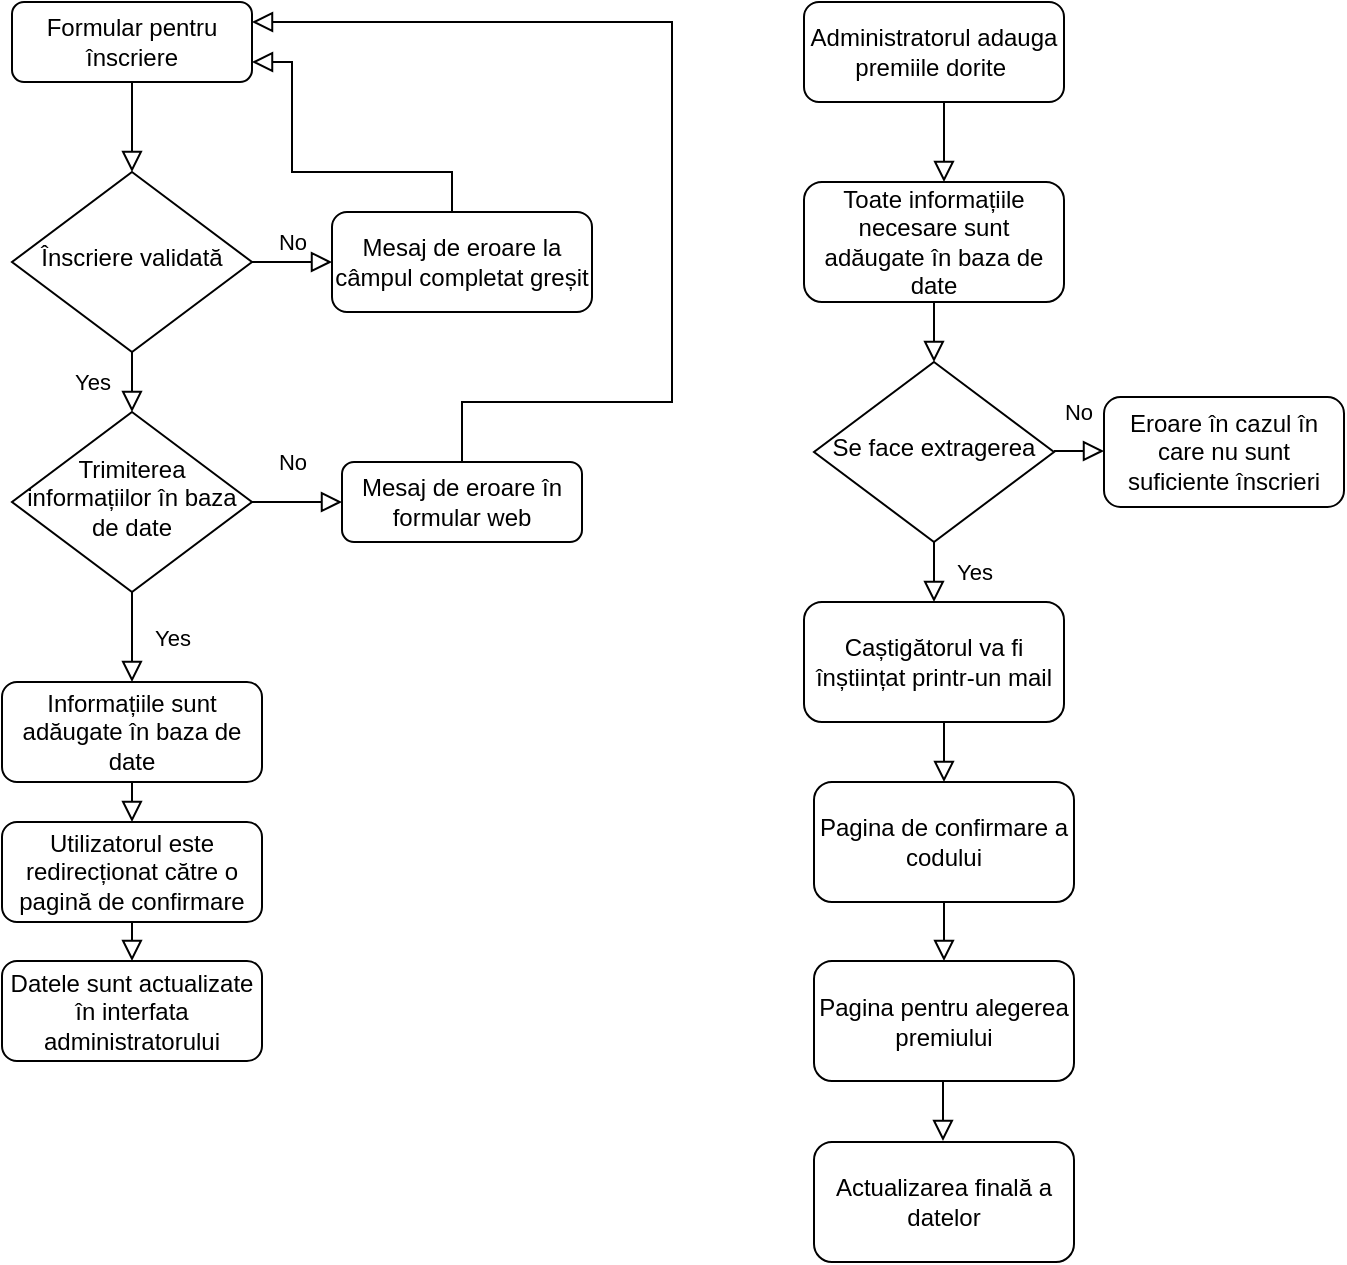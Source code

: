 <mxfile version="14.8.0" type="github">
  <diagram id="C5RBs43oDa-KdzZeNtuy" name="Page-1">
    <mxGraphModel dx="868" dy="450" grid="1" gridSize="10" guides="1" tooltips="1" connect="1" arrows="1" fold="1" page="1" pageScale="1" pageWidth="827" pageHeight="1169" math="0" shadow="0">
      <root>
        <mxCell id="WIyWlLk6GJQsqaUBKTNV-0" />
        <mxCell id="WIyWlLk6GJQsqaUBKTNV-1" parent="WIyWlLk6GJQsqaUBKTNV-0" />
        <mxCell id="WIyWlLk6GJQsqaUBKTNV-2" value="" style="rounded=0;html=1;jettySize=auto;orthogonalLoop=1;fontSize=11;endArrow=block;endFill=0;endSize=8;strokeWidth=1;shadow=0;labelBackgroundColor=none;edgeStyle=orthogonalEdgeStyle;" parent="WIyWlLk6GJQsqaUBKTNV-1" source="WIyWlLk6GJQsqaUBKTNV-3" target="WIyWlLk6GJQsqaUBKTNV-6" edge="1">
          <mxGeometry relative="1" as="geometry" />
        </mxCell>
        <mxCell id="WIyWlLk6GJQsqaUBKTNV-3" value="Formular pentru înscriere" style="rounded=1;whiteSpace=wrap;html=1;fontSize=12;glass=0;strokeWidth=1;shadow=0;" parent="WIyWlLk6GJQsqaUBKTNV-1" vertex="1">
          <mxGeometry x="84" y="80" width="120" height="40" as="geometry" />
        </mxCell>
        <mxCell id="WIyWlLk6GJQsqaUBKTNV-4" value="Yes" style="rounded=0;html=1;jettySize=auto;orthogonalLoop=1;fontSize=11;endArrow=block;endFill=0;endSize=8;strokeWidth=1;shadow=0;labelBackgroundColor=none;edgeStyle=orthogonalEdgeStyle;" parent="WIyWlLk6GJQsqaUBKTNV-1" source="WIyWlLk6GJQsqaUBKTNV-6" target="WIyWlLk6GJQsqaUBKTNV-10" edge="1">
          <mxGeometry y="20" relative="1" as="geometry">
            <mxPoint as="offset" />
          </mxGeometry>
        </mxCell>
        <mxCell id="WIyWlLk6GJQsqaUBKTNV-5" value="No" style="edgeStyle=orthogonalEdgeStyle;rounded=0;html=1;jettySize=auto;orthogonalLoop=1;fontSize=11;endArrow=block;endFill=0;endSize=8;strokeWidth=1;shadow=0;labelBackgroundColor=none;" parent="WIyWlLk6GJQsqaUBKTNV-1" source="WIyWlLk6GJQsqaUBKTNV-6" target="WIyWlLk6GJQsqaUBKTNV-7" edge="1">
          <mxGeometry y="10" relative="1" as="geometry">
            <mxPoint as="offset" />
          </mxGeometry>
        </mxCell>
        <mxCell id="WIyWlLk6GJQsqaUBKTNV-6" value="Înscriere validată" style="rhombus;whiteSpace=wrap;html=1;shadow=0;fontFamily=Helvetica;fontSize=12;align=center;strokeWidth=1;spacing=6;spacingTop=-4;" parent="WIyWlLk6GJQsqaUBKTNV-1" vertex="1">
          <mxGeometry x="84" y="165" width="120" height="90" as="geometry" />
        </mxCell>
        <mxCell id="WIyWlLk6GJQsqaUBKTNV-7" value="Mesaj de eroare la câmpul completat greșit" style="rounded=1;whiteSpace=wrap;html=1;fontSize=12;glass=0;strokeWidth=1;shadow=0;" parent="WIyWlLk6GJQsqaUBKTNV-1" vertex="1">
          <mxGeometry x="244" y="185" width="130" height="50" as="geometry" />
        </mxCell>
        <mxCell id="WIyWlLk6GJQsqaUBKTNV-8" value="No" style="rounded=0;html=1;jettySize=auto;orthogonalLoop=1;fontSize=11;endArrow=block;endFill=0;endSize=8;strokeWidth=1;shadow=0;labelBackgroundColor=none;edgeStyle=orthogonalEdgeStyle;" parent="WIyWlLk6GJQsqaUBKTNV-1" source="WIyWlLk6GJQsqaUBKTNV-10" target="WIyWlLk6GJQsqaUBKTNV-11" edge="1">
          <mxGeometry x="-0.111" y="20" relative="1" as="geometry">
            <mxPoint as="offset" />
          </mxGeometry>
        </mxCell>
        <mxCell id="WIyWlLk6GJQsqaUBKTNV-10" value="Trimiterea informațiilor în baza de date" style="rhombus;whiteSpace=wrap;html=1;shadow=0;fontFamily=Helvetica;fontSize=12;align=center;strokeWidth=1;spacing=6;spacingTop=-4;" parent="WIyWlLk6GJQsqaUBKTNV-1" vertex="1">
          <mxGeometry x="84" y="285" width="120" height="90" as="geometry" />
        </mxCell>
        <mxCell id="WIyWlLk6GJQsqaUBKTNV-11" value="Mesaj de eroare în formular web" style="rounded=1;whiteSpace=wrap;html=1;fontSize=12;glass=0;strokeWidth=1;shadow=0;" parent="WIyWlLk6GJQsqaUBKTNV-1" vertex="1">
          <mxGeometry x="249" y="310" width="120" height="40" as="geometry" />
        </mxCell>
        <mxCell id="WIyWlLk6GJQsqaUBKTNV-12" value="Informațiile sunt adăugate în baza de date" style="rounded=1;whiteSpace=wrap;html=1;fontSize=12;glass=0;strokeWidth=1;shadow=0;" parent="WIyWlLk6GJQsqaUBKTNV-1" vertex="1">
          <mxGeometry x="79" y="420" width="130" height="50" as="geometry" />
        </mxCell>
        <mxCell id="cB2kttvUOlR2lClWSA6A-2" value="Yes" style="rounded=0;html=1;jettySize=auto;orthogonalLoop=1;fontSize=11;endArrow=block;endFill=0;endSize=8;strokeWidth=1;shadow=0;labelBackgroundColor=none;edgeStyle=orthogonalEdgeStyle;exitX=0.5;exitY=1;exitDx=0;exitDy=0;" parent="WIyWlLk6GJQsqaUBKTNV-1" source="WIyWlLk6GJQsqaUBKTNV-10" edge="1">
          <mxGeometry y="20" relative="1" as="geometry">
            <mxPoint as="offset" />
            <mxPoint x="154" y="265" as="sourcePoint" />
            <mxPoint x="144" y="420" as="targetPoint" />
            <Array as="points">
              <mxPoint x="144" y="420" />
            </Array>
          </mxGeometry>
        </mxCell>
        <mxCell id="Xzsy9xGpPRZPQOXIFudG-0" value="Utilizatorul este redirecționat către o pagină de confirmare" style="rounded=1;whiteSpace=wrap;html=1;fontSize=12;glass=0;strokeWidth=1;shadow=0;" vertex="1" parent="WIyWlLk6GJQsqaUBKTNV-1">
          <mxGeometry x="79" y="490" width="130" height="50" as="geometry" />
        </mxCell>
        <mxCell id="Xzsy9xGpPRZPQOXIFudG-1" value="" style="rounded=0;html=1;jettySize=auto;orthogonalLoop=1;fontSize=11;endArrow=block;endFill=0;endSize=8;strokeWidth=1;shadow=0;labelBackgroundColor=none;edgeStyle=orthogonalEdgeStyle;exitX=0.5;exitY=0;exitDx=0;exitDy=0;entryX=1;entryY=0.75;entryDx=0;entryDy=0;" edge="1" parent="WIyWlLk6GJQsqaUBKTNV-1" source="WIyWlLk6GJQsqaUBKTNV-7" target="WIyWlLk6GJQsqaUBKTNV-3">
          <mxGeometry relative="1" as="geometry">
            <mxPoint x="244" y="185" as="sourcePoint" />
            <mxPoint x="204" y="105" as="targetPoint" />
            <Array as="points">
              <mxPoint x="304" y="185" />
              <mxPoint x="304" y="165" />
              <mxPoint x="224" y="165" />
              <mxPoint x="224" y="110" />
            </Array>
          </mxGeometry>
        </mxCell>
        <mxCell id="Xzsy9xGpPRZPQOXIFudG-4" value="" style="rounded=0;html=1;jettySize=auto;orthogonalLoop=1;fontSize=11;endArrow=block;endFill=0;endSize=8;strokeWidth=1;shadow=0;labelBackgroundColor=none;edgeStyle=orthogonalEdgeStyle;exitX=0.5;exitY=0;exitDx=0;exitDy=0;entryX=1;entryY=0.25;entryDx=0;entryDy=0;" edge="1" parent="WIyWlLk6GJQsqaUBKTNV-1" source="WIyWlLk6GJQsqaUBKTNV-11" target="WIyWlLk6GJQsqaUBKTNV-3">
          <mxGeometry relative="1" as="geometry">
            <mxPoint x="314" y="290" as="sourcePoint" />
            <mxPoint x="354" y="90" as="targetPoint" />
            <Array as="points">
              <mxPoint x="309" y="280" />
              <mxPoint x="414" y="280" />
              <mxPoint x="414" y="90" />
            </Array>
          </mxGeometry>
        </mxCell>
        <mxCell id="Xzsy9xGpPRZPQOXIFudG-5" value="" style="rounded=0;html=1;jettySize=auto;orthogonalLoop=1;fontSize=11;endArrow=block;endFill=0;endSize=8;strokeWidth=1;shadow=0;labelBackgroundColor=none;edgeStyle=orthogonalEdgeStyle;exitX=0.5;exitY=1;exitDx=0;exitDy=0;" edge="1" parent="WIyWlLk6GJQsqaUBKTNV-1" source="WIyWlLk6GJQsqaUBKTNV-12">
          <mxGeometry relative="1" as="geometry">
            <mxPoint x="144" y="490" as="sourcePoint" />
            <mxPoint x="144" y="490" as="targetPoint" />
            <Array as="points" />
          </mxGeometry>
        </mxCell>
        <mxCell id="Xzsy9xGpPRZPQOXIFudG-8" value="Datele sunt actualizate în interfata administratorului" style="rounded=1;whiteSpace=wrap;html=1;fontSize=12;glass=0;strokeWidth=1;shadow=0;" vertex="1" parent="WIyWlLk6GJQsqaUBKTNV-1">
          <mxGeometry x="79" y="559.5" width="130" height="50" as="geometry" />
        </mxCell>
        <mxCell id="Xzsy9xGpPRZPQOXIFudG-9" value="" style="rounded=0;html=1;jettySize=auto;orthogonalLoop=1;fontSize=11;endArrow=block;endFill=0;endSize=8;strokeWidth=1;shadow=0;labelBackgroundColor=none;edgeStyle=orthogonalEdgeStyle;entryX=0.5;entryY=0;entryDx=0;entryDy=0;exitX=0.5;exitY=1;exitDx=0;exitDy=0;" edge="1" parent="WIyWlLk6GJQsqaUBKTNV-1" source="Xzsy9xGpPRZPQOXIFudG-0" target="Xzsy9xGpPRZPQOXIFudG-8">
          <mxGeometry relative="1" as="geometry">
            <mxPoint x="139" y="560" as="sourcePoint" />
            <mxPoint x="154" y="520" as="targetPoint" />
            <Array as="points" />
          </mxGeometry>
        </mxCell>
        <mxCell id="Xzsy9xGpPRZPQOXIFudG-13" value="Administratorul adauga premiile dorite&amp;nbsp;" style="rounded=1;whiteSpace=wrap;html=1;fontSize=12;glass=0;strokeWidth=1;shadow=0;" vertex="1" parent="WIyWlLk6GJQsqaUBKTNV-1">
          <mxGeometry x="480" y="80" width="130" height="50" as="geometry" />
        </mxCell>
        <mxCell id="Xzsy9xGpPRZPQOXIFudG-14" value="" style="rounded=0;html=1;jettySize=auto;orthogonalLoop=1;fontSize=11;endArrow=block;endFill=0;endSize=8;strokeWidth=1;shadow=0;labelBackgroundColor=none;edgeStyle=orthogonalEdgeStyle;" edge="1" parent="WIyWlLk6GJQsqaUBKTNV-1">
          <mxGeometry relative="1" as="geometry">
            <mxPoint x="550" y="130" as="sourcePoint" />
            <mxPoint x="550" y="170" as="targetPoint" />
            <Array as="points">
              <mxPoint x="550" y="150" />
              <mxPoint x="550" y="150" />
            </Array>
          </mxGeometry>
        </mxCell>
        <mxCell id="Xzsy9xGpPRZPQOXIFudG-15" value="Toate informațiile necesare sunt adăugate în baza de date" style="rounded=1;whiteSpace=wrap;html=1;fontSize=12;glass=0;strokeWidth=1;shadow=0;" vertex="1" parent="WIyWlLk6GJQsqaUBKTNV-1">
          <mxGeometry x="480" y="170" width="130" height="60" as="geometry" />
        </mxCell>
        <mxCell id="Xzsy9xGpPRZPQOXIFudG-18" value="" style="rounded=0;html=1;jettySize=auto;orthogonalLoop=1;fontSize=11;endArrow=block;endFill=0;endSize=8;strokeWidth=1;shadow=0;labelBackgroundColor=none;edgeStyle=orthogonalEdgeStyle;exitX=0.5;exitY=1;exitDx=0;exitDy=0;entryX=0.5;entryY=0;entryDx=0;entryDy=0;" edge="1" parent="WIyWlLk6GJQsqaUBKTNV-1" source="Xzsy9xGpPRZPQOXIFudG-15">
          <mxGeometry relative="1" as="geometry">
            <mxPoint x="550" y="235" as="sourcePoint" />
            <mxPoint x="545" y="260" as="targetPoint" />
            <Array as="points" />
          </mxGeometry>
        </mxCell>
        <mxCell id="Xzsy9xGpPRZPQOXIFudG-20" value="Se face extragerea" style="rhombus;whiteSpace=wrap;html=1;shadow=0;fontFamily=Helvetica;fontSize=12;align=center;strokeWidth=1;spacing=6;spacingTop=-4;" vertex="1" parent="WIyWlLk6GJQsqaUBKTNV-1">
          <mxGeometry x="485" y="260" width="120" height="90" as="geometry" />
        </mxCell>
        <mxCell id="Xzsy9xGpPRZPQOXIFudG-21" value="No" style="rounded=0;html=1;jettySize=auto;orthogonalLoop=1;fontSize=11;endArrow=block;endFill=0;endSize=8;strokeWidth=1;shadow=0;labelBackgroundColor=none;edgeStyle=orthogonalEdgeStyle;" edge="1" parent="WIyWlLk6GJQsqaUBKTNV-1">
          <mxGeometry x="-0.111" y="20" relative="1" as="geometry">
            <mxPoint as="offset" />
            <mxPoint x="605" y="304.5" as="sourcePoint" />
            <mxPoint x="630" y="305" as="targetPoint" />
          </mxGeometry>
        </mxCell>
        <mxCell id="Xzsy9xGpPRZPQOXIFudG-22" value="Yes" style="rounded=0;html=1;jettySize=auto;orthogonalLoop=1;fontSize=11;endArrow=block;endFill=0;endSize=8;strokeWidth=1;shadow=0;labelBackgroundColor=none;edgeStyle=orthogonalEdgeStyle;exitX=0.5;exitY=1;exitDx=0;exitDy=0;" edge="1" parent="WIyWlLk6GJQsqaUBKTNV-1" source="Xzsy9xGpPRZPQOXIFudG-20">
          <mxGeometry y="20" relative="1" as="geometry">
            <mxPoint as="offset" />
            <mxPoint x="540" y="380" as="sourcePoint" />
            <mxPoint x="545" y="380" as="targetPoint" />
            <Array as="points">
              <mxPoint x="545" y="370" />
              <mxPoint x="545" y="370" />
            </Array>
          </mxGeometry>
        </mxCell>
        <mxCell id="Xzsy9xGpPRZPQOXIFudG-23" value="Eroare în cazul în care nu sunt suficiente înscrieri" style="rounded=1;whiteSpace=wrap;html=1;fontSize=12;glass=0;strokeWidth=1;shadow=0;" vertex="1" parent="WIyWlLk6GJQsqaUBKTNV-1">
          <mxGeometry x="630" y="277.5" width="120" height="55" as="geometry" />
        </mxCell>
        <mxCell id="Xzsy9xGpPRZPQOXIFudG-24" value="Caștigătorul va fi înștiințat printr-un mail" style="rounded=1;whiteSpace=wrap;html=1;fontSize=12;glass=0;strokeWidth=1;shadow=0;" vertex="1" parent="WIyWlLk6GJQsqaUBKTNV-1">
          <mxGeometry x="480" y="380" width="130" height="60" as="geometry" />
        </mxCell>
        <mxCell id="Xzsy9xGpPRZPQOXIFudG-25" value="Pagina de confirmare a codului" style="rounded=1;whiteSpace=wrap;html=1;fontSize=12;glass=0;strokeWidth=1;shadow=0;" vertex="1" parent="WIyWlLk6GJQsqaUBKTNV-1">
          <mxGeometry x="485" y="470" width="130" height="60" as="geometry" />
        </mxCell>
        <mxCell id="Xzsy9xGpPRZPQOXIFudG-28" value="" style="rounded=0;html=1;jettySize=auto;orthogonalLoop=1;fontSize=11;endArrow=block;endFill=0;endSize=8;strokeWidth=1;shadow=0;labelBackgroundColor=none;edgeStyle=orthogonalEdgeStyle;entryX=0.5;entryY=0;entryDx=0;entryDy=0;" edge="1" parent="WIyWlLk6GJQsqaUBKTNV-1" target="Xzsy9xGpPRZPQOXIFudG-25">
          <mxGeometry relative="1" as="geometry">
            <mxPoint x="550" y="450" as="sourcePoint" />
            <mxPoint x="320" y="460" as="targetPoint" />
            <Array as="points">
              <mxPoint x="550" y="440" />
              <mxPoint x="550" y="440" />
            </Array>
          </mxGeometry>
        </mxCell>
        <mxCell id="Xzsy9xGpPRZPQOXIFudG-29" value="Pagina pentru alegerea premiului" style="rounded=1;whiteSpace=wrap;html=1;fontSize=12;glass=0;strokeWidth=1;shadow=0;" vertex="1" parent="WIyWlLk6GJQsqaUBKTNV-1">
          <mxGeometry x="485" y="559.5" width="130" height="60" as="geometry" />
        </mxCell>
        <mxCell id="Xzsy9xGpPRZPQOXIFudG-30" value="Actualizarea finală a datelor" style="rounded=1;whiteSpace=wrap;html=1;fontSize=12;glass=0;strokeWidth=1;shadow=0;" vertex="1" parent="WIyWlLk6GJQsqaUBKTNV-1">
          <mxGeometry x="485" y="650" width="130" height="60" as="geometry" />
        </mxCell>
        <mxCell id="Xzsy9xGpPRZPQOXIFudG-32" value="" style="rounded=0;html=1;jettySize=auto;orthogonalLoop=1;fontSize=11;endArrow=block;endFill=0;endSize=8;strokeWidth=1;shadow=0;labelBackgroundColor=none;edgeStyle=orthogonalEdgeStyle;entryX=0.5;entryY=0;entryDx=0;entryDy=0;exitX=0.5;exitY=1;exitDx=0;exitDy=0;" edge="1" parent="WIyWlLk6GJQsqaUBKTNV-1" source="Xzsy9xGpPRZPQOXIFudG-25" target="Xzsy9xGpPRZPQOXIFudG-29">
          <mxGeometry relative="1" as="geometry">
            <mxPoint x="550" y="540" as="sourcePoint" />
            <mxPoint x="154" y="569.5" as="targetPoint" />
            <Array as="points" />
          </mxGeometry>
        </mxCell>
        <mxCell id="Xzsy9xGpPRZPQOXIFudG-33" value="" style="rounded=0;html=1;jettySize=auto;orthogonalLoop=1;fontSize=11;endArrow=block;endFill=0;endSize=8;strokeWidth=1;shadow=0;labelBackgroundColor=none;edgeStyle=orthogonalEdgeStyle;" edge="1" parent="WIyWlLk6GJQsqaUBKTNV-1">
          <mxGeometry relative="1" as="geometry">
            <mxPoint x="549.5" y="619.5" as="sourcePoint" />
            <mxPoint x="550" y="650" as="targetPoint" />
            <Array as="points">
              <mxPoint x="549.5" y="649.5" />
              <mxPoint x="549.5" y="649.5" />
            </Array>
          </mxGeometry>
        </mxCell>
      </root>
    </mxGraphModel>
  </diagram>
</mxfile>
